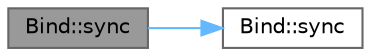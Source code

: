 digraph "Bind::sync"
{
 // LATEX_PDF_SIZE
  bgcolor="transparent";
  edge [fontname=Helvetica,fontsize=10,labelfontname=Helvetica,labelfontsize=10];
  node [fontname=Helvetica,fontsize=10,shape=box,height=0.2,width=0.4];
  rankdir="LR";
  Node1 [id="Node000001",label="Bind::sync",height=0.2,width=0.4,color="gray40", fillcolor="grey60", style="filled", fontcolor="black",tooltip="Prints terminal data in a BindTerminal object."];
  Node1 -> Node2 [id="edge1_Node000001_Node000002",color="steelblue1",style="solid",tooltip=" "];
  Node2 [id="Node000002",label="Bind::sync",height=0.2,width=0.4,color="grey40", fillcolor="white", style="filled",URL="$class_bind.html#ada2b21bda8d982949f0de94b1877bed3",tooltip="Synchronizes the bind with the current state."];
}
